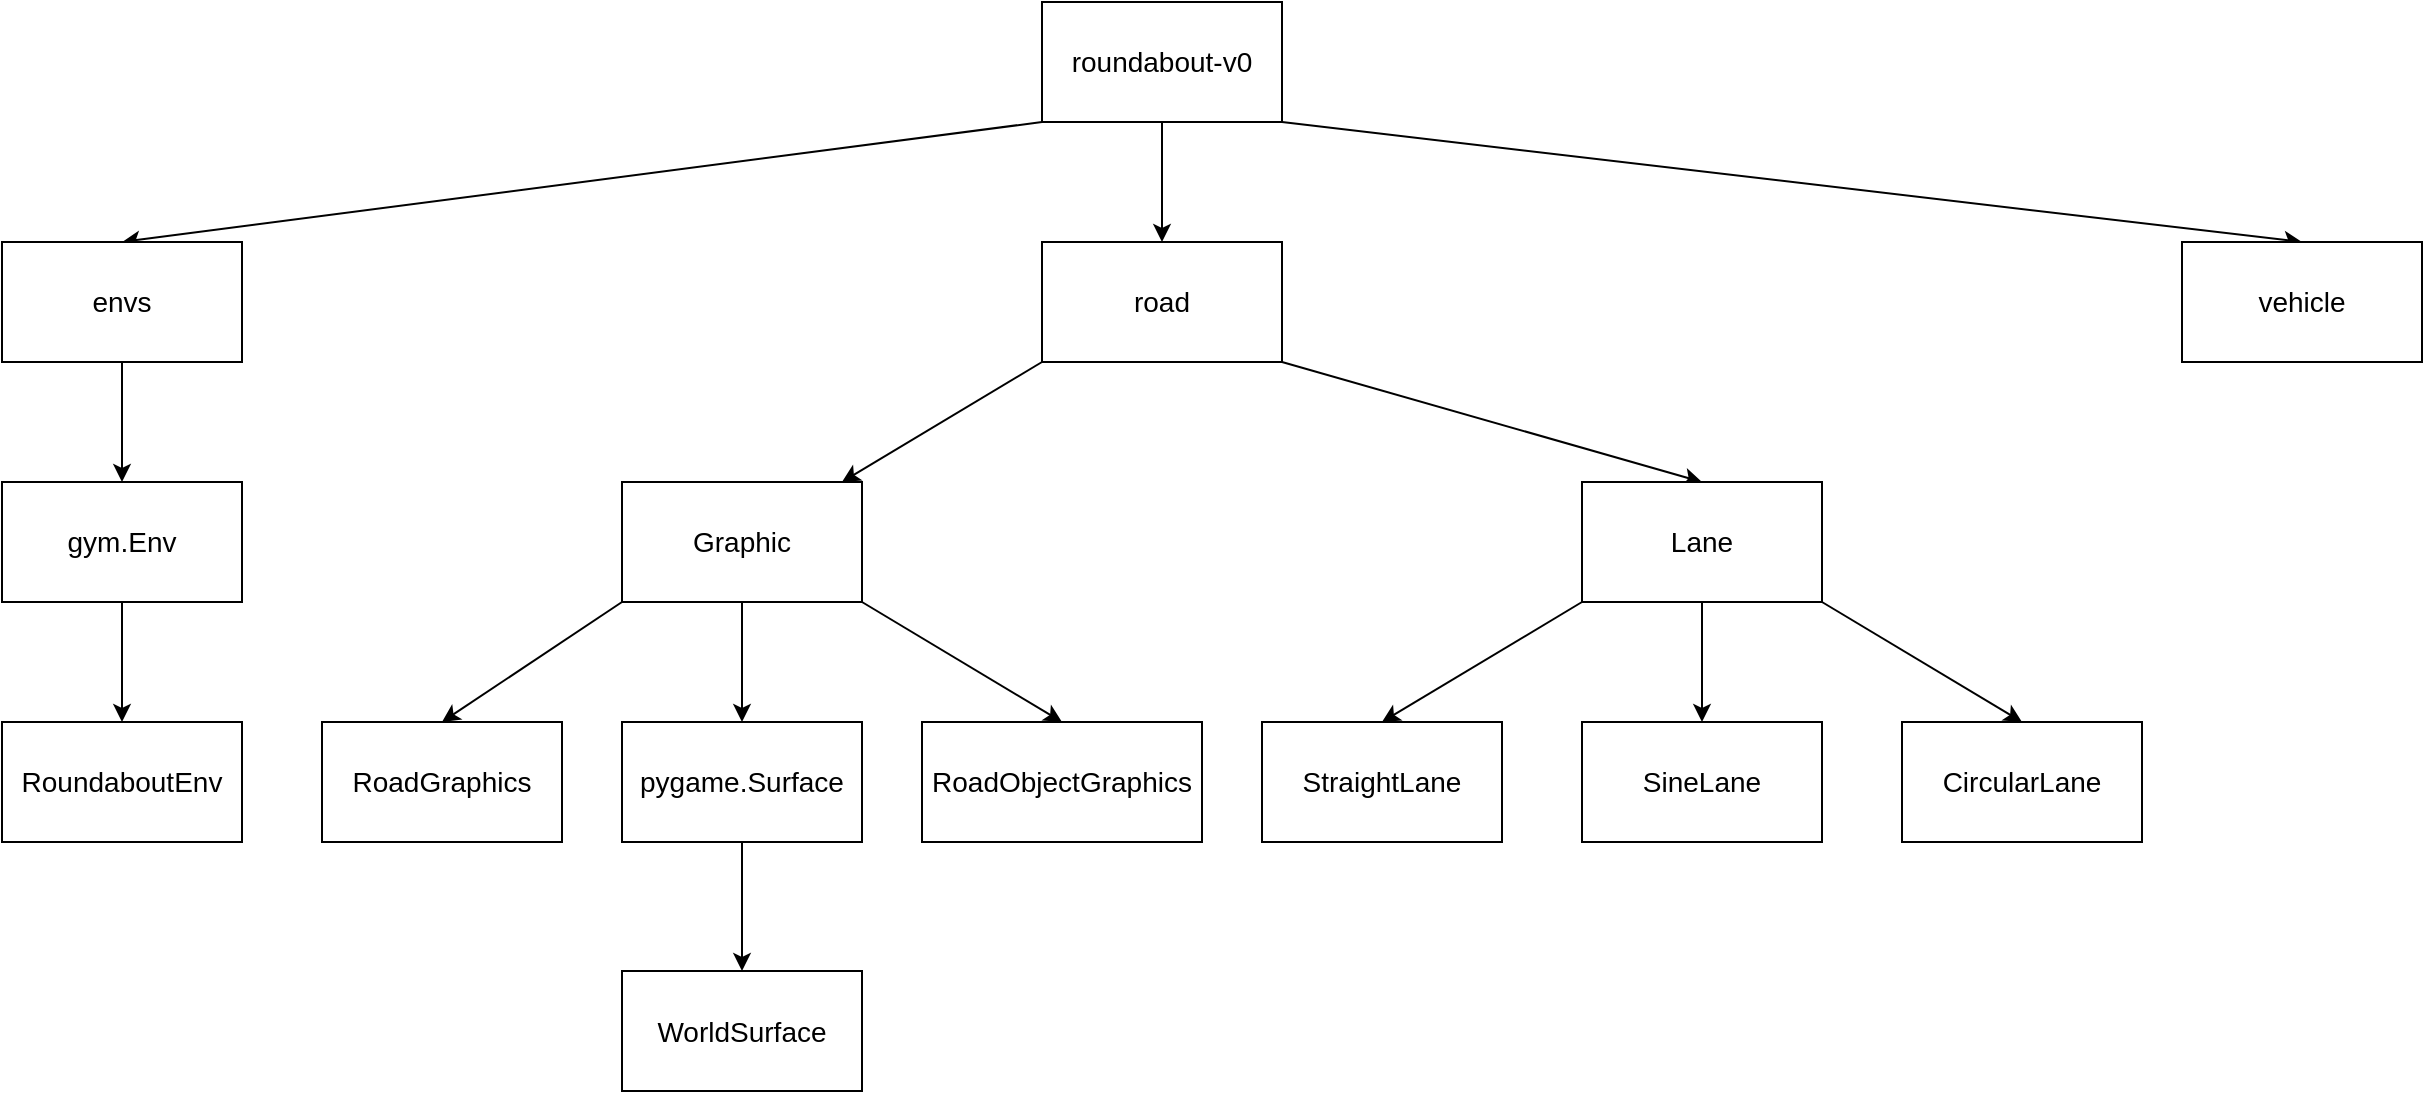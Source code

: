 <mxfile version="21.3.7" type="github">
  <diagram name="第 1 页" id="TfHMZJk8MIIu702UfsVt">
    <mxGraphModel dx="2327" dy="783" grid="1" gridSize="10" guides="1" tooltips="1" connect="1" arrows="1" fold="1" page="1" pageScale="1" pageWidth="827" pageHeight="1169" math="0" shadow="0">
      <root>
        <mxCell id="0" />
        <mxCell id="1" parent="0" />
        <mxCell id="CTVz_8gY4L93_RzqVuW7-5" style="rounded=0;orthogonalLoop=1;jettySize=auto;html=1;exitX=0;exitY=1;exitDx=0;exitDy=0;entryX=0.5;entryY=0;entryDx=0;entryDy=0;" edge="1" parent="1" source="CTVz_8gY4L93_RzqVuW7-1" target="CTVz_8gY4L93_RzqVuW7-2">
          <mxGeometry relative="1" as="geometry" />
        </mxCell>
        <mxCell id="CTVz_8gY4L93_RzqVuW7-7" style="rounded=0;orthogonalLoop=1;jettySize=auto;html=1;exitX=1;exitY=1;exitDx=0;exitDy=0;entryX=0.5;entryY=0;entryDx=0;entryDy=0;" edge="1" parent="1" source="CTVz_8gY4L93_RzqVuW7-1" target="CTVz_8gY4L93_RzqVuW7-4">
          <mxGeometry relative="1" as="geometry" />
        </mxCell>
        <mxCell id="CTVz_8gY4L93_RzqVuW7-25" value="" style="edgeStyle=orthogonalEdgeStyle;rounded=0;orthogonalLoop=1;jettySize=auto;html=1;" edge="1" parent="1" source="CTVz_8gY4L93_RzqVuW7-1" target="CTVz_8gY4L93_RzqVuW7-24">
          <mxGeometry relative="1" as="geometry" />
        </mxCell>
        <mxCell id="CTVz_8gY4L93_RzqVuW7-1" value="&lt;font style=&quot;font-size: 14px;&quot;&gt;roundabout-v0&lt;/font&gt;" style="rounded=0;whiteSpace=wrap;html=1;" vertex="1" parent="1">
          <mxGeometry x="360" y="100" width="120" height="60" as="geometry" />
        </mxCell>
        <mxCell id="CTVz_8gY4L93_RzqVuW7-9" value="" style="edgeStyle=orthogonalEdgeStyle;rounded=0;orthogonalLoop=1;jettySize=auto;html=1;" edge="1" parent="1" source="CTVz_8gY4L93_RzqVuW7-2" target="CTVz_8gY4L93_RzqVuW7-8">
          <mxGeometry relative="1" as="geometry" />
        </mxCell>
        <mxCell id="CTVz_8gY4L93_RzqVuW7-2" value="&lt;font style=&quot;font-size: 14px;&quot;&gt;envs&lt;/font&gt;" style="rounded=0;whiteSpace=wrap;html=1;" vertex="1" parent="1">
          <mxGeometry x="-160" y="220" width="120" height="60" as="geometry" />
        </mxCell>
        <mxCell id="CTVz_8gY4L93_RzqVuW7-11" value="" style="edgeStyle=orthogonalEdgeStyle;rounded=0;orthogonalLoop=1;jettySize=auto;html=1;" edge="1" parent="1" source="CTVz_8gY4L93_RzqVuW7-3" target="CTVz_8gY4L93_RzqVuW7-10">
          <mxGeometry relative="1" as="geometry" />
        </mxCell>
        <mxCell id="CTVz_8gY4L93_RzqVuW7-18" style="rounded=0;orthogonalLoop=1;jettySize=auto;html=1;exitX=0;exitY=1;exitDx=0;exitDy=0;entryX=0.5;entryY=0;entryDx=0;entryDy=0;" edge="1" parent="1" source="CTVz_8gY4L93_RzqVuW7-3" target="CTVz_8gY4L93_RzqVuW7-19">
          <mxGeometry relative="1" as="geometry">
            <mxPoint x="300" y="310" as="targetPoint" />
          </mxGeometry>
        </mxCell>
        <mxCell id="CTVz_8gY4L93_RzqVuW7-21" style="rounded=0;orthogonalLoop=1;jettySize=auto;html=1;exitX=1;exitY=1;exitDx=0;exitDy=0;entryX=0.5;entryY=0;entryDx=0;entryDy=0;" edge="1" parent="1" source="CTVz_8gY4L93_RzqVuW7-3" target="CTVz_8gY4L93_RzqVuW7-20">
          <mxGeometry relative="1" as="geometry" />
        </mxCell>
        <mxCell id="CTVz_8gY4L93_RzqVuW7-3" value="&lt;font style=&quot;font-size: 14px;&quot;&gt;Graphic&lt;/font&gt;" style="rounded=0;whiteSpace=wrap;html=1;" vertex="1" parent="1">
          <mxGeometry x="150" y="340" width="120" height="60" as="geometry" />
        </mxCell>
        <mxCell id="CTVz_8gY4L93_RzqVuW7-4" value="&lt;font style=&quot;font-size: 14px;&quot;&gt;vehicle&lt;/font&gt;" style="rounded=0;whiteSpace=wrap;html=1;" vertex="1" parent="1">
          <mxGeometry x="930" y="220" width="120" height="60" as="geometry" />
        </mxCell>
        <mxCell id="CTVz_8gY4L93_RzqVuW7-14" value="" style="edgeStyle=orthogonalEdgeStyle;rounded=0;orthogonalLoop=1;jettySize=auto;html=1;" edge="1" parent="1" source="CTVz_8gY4L93_RzqVuW7-8" target="CTVz_8gY4L93_RzqVuW7-13">
          <mxGeometry relative="1" as="geometry" />
        </mxCell>
        <mxCell id="CTVz_8gY4L93_RzqVuW7-8" value="&lt;font style=&quot;font-size: 14px;&quot;&gt;gym.Env&lt;/font&gt;" style="rounded=0;whiteSpace=wrap;html=1;" vertex="1" parent="1">
          <mxGeometry x="-160" y="340" width="120" height="60" as="geometry" />
        </mxCell>
        <mxCell id="CTVz_8gY4L93_RzqVuW7-16" value="" style="edgeStyle=orthogonalEdgeStyle;rounded=0;orthogonalLoop=1;jettySize=auto;html=1;" edge="1" parent="1" source="CTVz_8gY4L93_RzqVuW7-10" target="CTVz_8gY4L93_RzqVuW7-15">
          <mxGeometry relative="1" as="geometry" />
        </mxCell>
        <mxCell id="CTVz_8gY4L93_RzqVuW7-10" value="&lt;font style=&quot;font-size: 14px;&quot;&gt;pygame.Surface&lt;/font&gt;" style="rounded=0;whiteSpace=wrap;html=1;" vertex="1" parent="1">
          <mxGeometry x="150" y="460" width="120" height="60" as="geometry" />
        </mxCell>
        <mxCell id="CTVz_8gY4L93_RzqVuW7-13" value="&lt;font style=&quot;font-size: 14px;&quot;&gt;RoundaboutEnv&lt;/font&gt;" style="rounded=0;whiteSpace=wrap;html=1;" vertex="1" parent="1">
          <mxGeometry x="-160" y="460" width="120" height="60" as="geometry" />
        </mxCell>
        <mxCell id="CTVz_8gY4L93_RzqVuW7-15" value="&lt;font style=&quot;font-size: 14px;&quot;&gt;WorldSurface&lt;/font&gt;" style="rounded=0;whiteSpace=wrap;html=1;" vertex="1" parent="1">
          <mxGeometry x="150" y="584.5" width="120" height="60" as="geometry" />
        </mxCell>
        <mxCell id="CTVz_8gY4L93_RzqVuW7-19" value="&lt;font style=&quot;font-size: 14px;&quot;&gt;RoadGraphics&lt;/font&gt;" style="rounded=0;whiteSpace=wrap;html=1;" vertex="1" parent="1">
          <mxGeometry y="460" width="120" height="60" as="geometry" />
        </mxCell>
        <mxCell id="CTVz_8gY4L93_RzqVuW7-20" value="&lt;font style=&quot;font-size: 14px;&quot;&gt;RoadObjectGraphics&lt;/font&gt;" style="rounded=0;whiteSpace=wrap;html=1;" vertex="1" parent="1">
          <mxGeometry x="300" y="460" width="140" height="60" as="geometry" />
        </mxCell>
        <mxCell id="CTVz_8gY4L93_RzqVuW7-26" style="rounded=0;orthogonalLoop=1;jettySize=auto;html=1;exitX=0;exitY=1;exitDx=0;exitDy=0;" edge="1" parent="1" source="CTVz_8gY4L93_RzqVuW7-24" target="CTVz_8gY4L93_RzqVuW7-3">
          <mxGeometry relative="1" as="geometry" />
        </mxCell>
        <mxCell id="CTVz_8gY4L93_RzqVuW7-34" style="edgeStyle=none;shape=connector;rounded=0;orthogonalLoop=1;jettySize=auto;html=1;exitX=1;exitY=1;exitDx=0;exitDy=0;entryX=0.5;entryY=0;entryDx=0;entryDy=0;labelBackgroundColor=default;strokeColor=default;fontFamily=Helvetica;fontSize=11;fontColor=default;endArrow=classic;" edge="1" parent="1" source="CTVz_8gY4L93_RzqVuW7-24" target="CTVz_8gY4L93_RzqVuW7-30">
          <mxGeometry relative="1" as="geometry" />
        </mxCell>
        <mxCell id="CTVz_8gY4L93_RzqVuW7-24" value="&lt;font style=&quot;font-size: 14px;&quot;&gt;road&lt;/font&gt;" style="rounded=0;whiteSpace=wrap;html=1;" vertex="1" parent="1">
          <mxGeometry x="360" y="220" width="120" height="60" as="geometry" />
        </mxCell>
        <mxCell id="CTVz_8gY4L93_RzqVuW7-27" value="&lt;font style=&quot;font-size: 14px;&quot;&gt;StraightLane&lt;/font&gt;" style="rounded=0;whiteSpace=wrap;html=1;" vertex="1" parent="1">
          <mxGeometry x="470" y="460" width="120" height="60" as="geometry" />
        </mxCell>
        <mxCell id="CTVz_8gY4L93_RzqVuW7-28" value="&lt;font style=&quot;font-size: 14px;&quot;&gt;SineLane&lt;/font&gt;" style="rounded=0;whiteSpace=wrap;html=1;" vertex="1" parent="1">
          <mxGeometry x="630" y="460" width="120" height="60" as="geometry" />
        </mxCell>
        <mxCell id="CTVz_8gY4L93_RzqVuW7-29" value="&lt;font style=&quot;font-size: 14px;&quot;&gt;CircularLane&lt;/font&gt;" style="rounded=0;whiteSpace=wrap;html=1;" vertex="1" parent="1">
          <mxGeometry x="790" y="460" width="120" height="60" as="geometry" />
        </mxCell>
        <mxCell id="CTVz_8gY4L93_RzqVuW7-31" style="edgeStyle=none;shape=connector;rounded=0;orthogonalLoop=1;jettySize=auto;html=1;exitX=0;exitY=1;exitDx=0;exitDy=0;entryX=0.5;entryY=0;entryDx=0;entryDy=0;labelBackgroundColor=default;strokeColor=default;fontFamily=Helvetica;fontSize=11;fontColor=default;endArrow=classic;" edge="1" parent="1" source="CTVz_8gY4L93_RzqVuW7-30" target="CTVz_8gY4L93_RzqVuW7-27">
          <mxGeometry relative="1" as="geometry" />
        </mxCell>
        <mxCell id="CTVz_8gY4L93_RzqVuW7-32" style="edgeStyle=none;shape=connector;rounded=0;orthogonalLoop=1;jettySize=auto;html=1;exitX=0.5;exitY=1;exitDx=0;exitDy=0;entryX=0.5;entryY=0;entryDx=0;entryDy=0;labelBackgroundColor=default;strokeColor=default;fontFamily=Helvetica;fontSize=11;fontColor=default;endArrow=classic;" edge="1" parent="1" source="CTVz_8gY4L93_RzqVuW7-30" target="CTVz_8gY4L93_RzqVuW7-28">
          <mxGeometry relative="1" as="geometry" />
        </mxCell>
        <mxCell id="CTVz_8gY4L93_RzqVuW7-33" style="edgeStyle=none;shape=connector;rounded=0;orthogonalLoop=1;jettySize=auto;html=1;exitX=1;exitY=1;exitDx=0;exitDy=0;entryX=0.5;entryY=0;entryDx=0;entryDy=0;labelBackgroundColor=default;strokeColor=default;fontFamily=Helvetica;fontSize=11;fontColor=default;endArrow=classic;" edge="1" parent="1" source="CTVz_8gY4L93_RzqVuW7-30" target="CTVz_8gY4L93_RzqVuW7-29">
          <mxGeometry relative="1" as="geometry" />
        </mxCell>
        <mxCell id="CTVz_8gY4L93_RzqVuW7-30" value="&lt;font style=&quot;font-size: 14px;&quot;&gt;Lane&lt;/font&gt;" style="rounded=0;whiteSpace=wrap;html=1;" vertex="1" parent="1">
          <mxGeometry x="630" y="340" width="120" height="60" as="geometry" />
        </mxCell>
      </root>
    </mxGraphModel>
  </diagram>
</mxfile>
